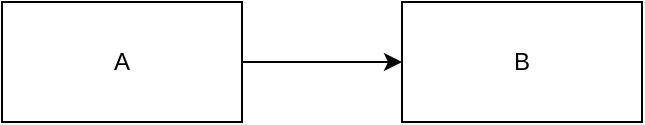 <mxfile version="10.7.5" type="github"><diagram id="VDK6aByDvDrFFNNLJWZu" name="ç¬¬ 1 é¡µ"><mxGraphModel dx="971" dy="615" grid="1" gridSize="10" guides="1" tooltips="1" connect="1" arrows="1" fold="1" page="1" pageScale="1" pageWidth="827" pageHeight="1169" math="0" shadow="0"><root><mxCell id="0"/><mxCell id="1" parent="0"/><mxCell id="LCS4IZt7CorMxpTPyTGc-3" value="" style="edgeStyle=orthogonalEdgeStyle;rounded=0;orthogonalLoop=1;jettySize=auto;html=1;" edge="1" parent="1" source="LCS4IZt7CorMxpTPyTGc-1" target="LCS4IZt7CorMxpTPyTGc-2"><mxGeometry relative="1" as="geometry"/></mxCell><mxCell id="LCS4IZt7CorMxpTPyTGc-1" value="A" style="rounded=0;whiteSpace=wrap;html=1;" vertex="1" parent="1"><mxGeometry x="190" y="280" width="120" height="60" as="geometry"/></mxCell><mxCell id="LCS4IZt7CorMxpTPyTGc-2" value="B" style="rounded=0;whiteSpace=wrap;html=1;" vertex="1" parent="1"><mxGeometry x="390" y="280" width="120" height="60" as="geometry"/></mxCell></root></mxGraphModel></diagram></mxfile>